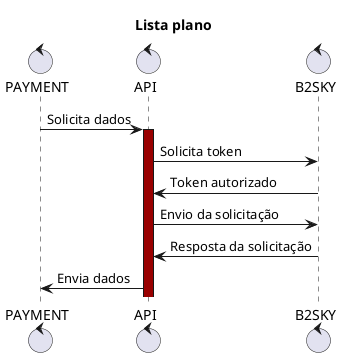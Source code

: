 @startuml lista_plano
title "Lista plano"

control PAYMENT
control API
control B2SKY

PAYMENT -> API : Solicita dados
activate API #900
API -> B2SKY : Solicita token
B2SKY -> API: Token autorizado
API -> B2SKY: Envio da solicitação
B2SKY -> API: Resposta da solicitação
API -> PAYMENT: Envia dados
@enduml